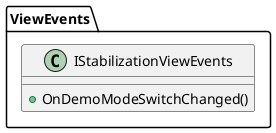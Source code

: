 @startuml IStabilizationViewEvents

package ViewEvents
{

class IStabilizationViewEvents
{
    +OnDemoModeSwitchChanged()
}

}

@enduml
